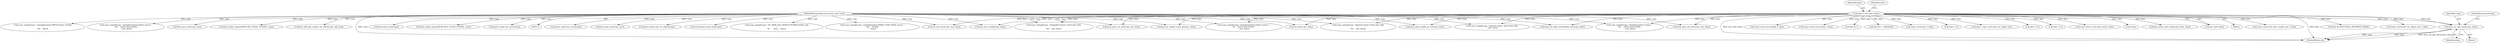 digraph "0_linux_0b79459b482e85cb7426aa7da683a9f2c97aeae1_2@pointer" {
"1000220" [label="(Call,kvm_set_apic_base(vcpu, data))"];
"1000112" [label="(MethodParameterIn,struct kvm_vcpu *vcpu)"];
"1000126" [label="(Call,data = msr_info->data)"];
"1000552" [label="(Call,guest_cpuid_has_osvw(vcpu))"];
"1000222" [label="(Identifier,data)"];
"1000603" [label="(Call,kvm_pmu_msr(vcpu, msr))"];
"1000489" [label="(Call,kvm_pmu_set_msr(vcpu, msr, data))"];
"1000300" [label="(Call,vcpu->arch.time = data)"];
"1000221" [label="(Identifier,vcpu)"];
"1000496" [label="(Call,data != 0)"];
"1000220" [label="(Call,kvm_set_apic_base(vcpu, data))"];
"1000249" [label="(Call,data - vcpu->arch.ia32_tsc_adjust_msr)"];
"1000237" [label="(Call,guest_cpuid_has_tsc_adjust(vcpu))"];
"1000607" [label="(Call,kvm_pmu_set_msr(vcpu, msr, data))"];
"1000458" [label="(Call,data != 0)"];
"1000112" [label="(MethodParameterIn,struct kvm_vcpu *vcpu)"];
"1000127" [label="(Identifier,data)"];
"1000624" [label="(Call,vcpu_unimpl(vcpu, \"ignored wrmsr: 0x%x data %llx\n\",\n\t\t\t\t    msr, data))"];
"1000430" [label="(Call,accumulate_steal_time(vcpu))"];
"1000179" [label="(Call,data != 0)"];
"1000126" [label="(Call,data = msr_info->data)"];
"1000449" [label="(Call,set_msr_mce(vcpu, msr, data))"];
"1000279" [label="(Call,vcpu->kvm->arch.wall_clock = data)"];
"1000192" [label="(Call,!data)"];
"1000207" [label="(Call,vcpu_unimpl(vcpu, \"%s: MSR_IA32_DEBUGCTLMSR 0x%llx, nop\n\",\n\t\t\t    __func__, data))"];
"1000183" [label="(Call,vcpu_unimpl(vcpu, \"unimplemented MMIO_CONF_BASE wrmsr: \"\n\t\t\t\t    \"0x%llx\n\", data))"];
"1000288" [label="(Call,kvm_write_wall_clock(vcpu->kvm, data))"];
"1000128" [label="(Call,msr_info->data)"];
"1000114" [label="(Block,)"];
"1000170" [label="(Call,vcpu_unimpl(vcpu, \"unimplemented HWCR wrmsr: 0x%llx\n\",\n\t\t\t\t    data))"];
"1000461" [label="(Call,vcpu_unimpl(vcpu, \"unimplemented perfctr wrmsr: \"\n\t\t\t\t    \"0x%x data 0x%llx\n\", msr, data))"];
"1000485" [label="(Call,kvm_pmu_msr(vcpu, msr))"];
"1000433" [label="(Call,kvm_make_request(KVM_REQ_STEAL_UPDATE, vcpu))"];
"1000256" [label="(Call,kvm_x86_ops->adjust_tsc_offset(vcpu, adj, true))"];
"1000615" [label="(Call,vcpu_unimpl(vcpu, \"unhandled wrmsr: 0x%x data %llx\n\",\n\t\t\t\t    msr, data))"];
"1000143" [label="(Call,set_efer(vcpu, data))"];
"1000543" [label="(Call,vcpu_unimpl(vcpu, \"ignored wrmsr: 0x%x data %llx\n\", msr, data))"];
"1000231" [label="(Call,kvm_set_lapic_tscdeadline_msr(vcpu, data))"];
"1000269" [label="(Call,vcpu->arch.ia32_misc_enable_msr = data)"];
"1000223" [label="(ControlStructure,break;)"];
"1000133" [label="(Block,)"];
"1000499" [label="(Call,vcpu_unimpl(vcpu, \"disabled perfctr wrmsr: \"\n\t\t\t\t    \"0x%x data 0x%llx\n\", msr, data))"];
"1000632" [label="(MethodReturn,int)"];
"1000132" [label="(Identifier,msr)"];
"1000378" [label="(Call,data & KVM_STEAL_RESERVED_MASK)"];
"1000298" [label="(Call,kvmclock_reset(vcpu))"];
"1000599" [label="(Call,xen_hvm_config(vcpu, data))"];
"1000307" [label="(Call,kvm_make_request(KVM_REQ_CLOCK_UPDATE, vcpu))"];
"1000260" [label="(Call,vcpu->arch.ia32_tsc_adjust_msr = data)"];
"1000556" [label="(Call,vcpu->arch.osvw.length = data)"];
"1000573" [label="(Call,vcpu->arch.osvw.status = data)"];
"1000471" [label="(Call,vcpu_unimpl(vcpu, \"unimplemented perfctr wrmsr: \"\n\t\t\t    \"0x%x data 0x%llx\n\", msr, data))"];
"1000569" [label="(Call,guest_cpuid_has_osvw(vcpu))"];
"1000312" [label="(Call,data & 1)"];
"1000147" [label="(Call,data &= ~(u64)0x40)"];
"1000364" [label="(Call,kvm_pv_enable_async_pf(vcpu, data))"];
"1000439" [label="(Call,kvm_lapic_enable_pv_eoi(vcpu, data))"];
"1000220" -> "1000133"  [label="AST: "];
"1000220" -> "1000222"  [label="CFG: "];
"1000221" -> "1000220"  [label="AST: "];
"1000222" -> "1000220"  [label="AST: "];
"1000223" -> "1000220"  [label="CFG: "];
"1000220" -> "1000632"  [label="DDG: vcpu"];
"1000220" -> "1000632"  [label="DDG: data"];
"1000220" -> "1000632"  [label="DDG: kvm_set_apic_base(vcpu, data)"];
"1000112" -> "1000220"  [label="DDG: vcpu"];
"1000126" -> "1000220"  [label="DDG: data"];
"1000112" -> "1000111"  [label="AST: "];
"1000112" -> "1000632"  [label="DDG: vcpu"];
"1000112" -> "1000143"  [label="DDG: vcpu"];
"1000112" -> "1000170"  [label="DDG: vcpu"];
"1000112" -> "1000183"  [label="DDG: vcpu"];
"1000112" -> "1000207"  [label="DDG: vcpu"];
"1000112" -> "1000231"  [label="DDG: vcpu"];
"1000112" -> "1000237"  [label="DDG: vcpu"];
"1000112" -> "1000256"  [label="DDG: vcpu"];
"1000112" -> "1000298"  [label="DDG: vcpu"];
"1000112" -> "1000307"  [label="DDG: vcpu"];
"1000112" -> "1000364"  [label="DDG: vcpu"];
"1000112" -> "1000430"  [label="DDG: vcpu"];
"1000112" -> "1000433"  [label="DDG: vcpu"];
"1000112" -> "1000439"  [label="DDG: vcpu"];
"1000112" -> "1000449"  [label="DDG: vcpu"];
"1000112" -> "1000461"  [label="DDG: vcpu"];
"1000112" -> "1000471"  [label="DDG: vcpu"];
"1000112" -> "1000485"  [label="DDG: vcpu"];
"1000112" -> "1000489"  [label="DDG: vcpu"];
"1000112" -> "1000499"  [label="DDG: vcpu"];
"1000112" -> "1000543"  [label="DDG: vcpu"];
"1000112" -> "1000552"  [label="DDG: vcpu"];
"1000112" -> "1000569"  [label="DDG: vcpu"];
"1000112" -> "1000599"  [label="DDG: vcpu"];
"1000112" -> "1000603"  [label="DDG: vcpu"];
"1000112" -> "1000607"  [label="DDG: vcpu"];
"1000112" -> "1000615"  [label="DDG: vcpu"];
"1000112" -> "1000624"  [label="DDG: vcpu"];
"1000126" -> "1000114"  [label="AST: "];
"1000126" -> "1000128"  [label="CFG: "];
"1000127" -> "1000126"  [label="AST: "];
"1000128" -> "1000126"  [label="AST: "];
"1000132" -> "1000126"  [label="CFG: "];
"1000126" -> "1000632"  [label="DDG: data"];
"1000126" -> "1000632"  [label="DDG: msr_info->data"];
"1000126" -> "1000143"  [label="DDG: data"];
"1000126" -> "1000147"  [label="DDG: data"];
"1000126" -> "1000179"  [label="DDG: data"];
"1000126" -> "1000192"  [label="DDG: data"];
"1000126" -> "1000231"  [label="DDG: data"];
"1000126" -> "1000249"  [label="DDG: data"];
"1000126" -> "1000260"  [label="DDG: data"];
"1000126" -> "1000269"  [label="DDG: data"];
"1000126" -> "1000279"  [label="DDG: data"];
"1000126" -> "1000288"  [label="DDG: data"];
"1000126" -> "1000300"  [label="DDG: data"];
"1000126" -> "1000312"  [label="DDG: data"];
"1000126" -> "1000364"  [label="DDG: data"];
"1000126" -> "1000378"  [label="DDG: data"];
"1000126" -> "1000439"  [label="DDG: data"];
"1000126" -> "1000449"  [label="DDG: data"];
"1000126" -> "1000458"  [label="DDG: data"];
"1000126" -> "1000471"  [label="DDG: data"];
"1000126" -> "1000489"  [label="DDG: data"];
"1000126" -> "1000496"  [label="DDG: data"];
"1000126" -> "1000499"  [label="DDG: data"];
"1000126" -> "1000543"  [label="DDG: data"];
"1000126" -> "1000556"  [label="DDG: data"];
"1000126" -> "1000573"  [label="DDG: data"];
"1000126" -> "1000599"  [label="DDG: data"];
"1000126" -> "1000607"  [label="DDG: data"];
"1000126" -> "1000615"  [label="DDG: data"];
"1000126" -> "1000624"  [label="DDG: data"];
}
